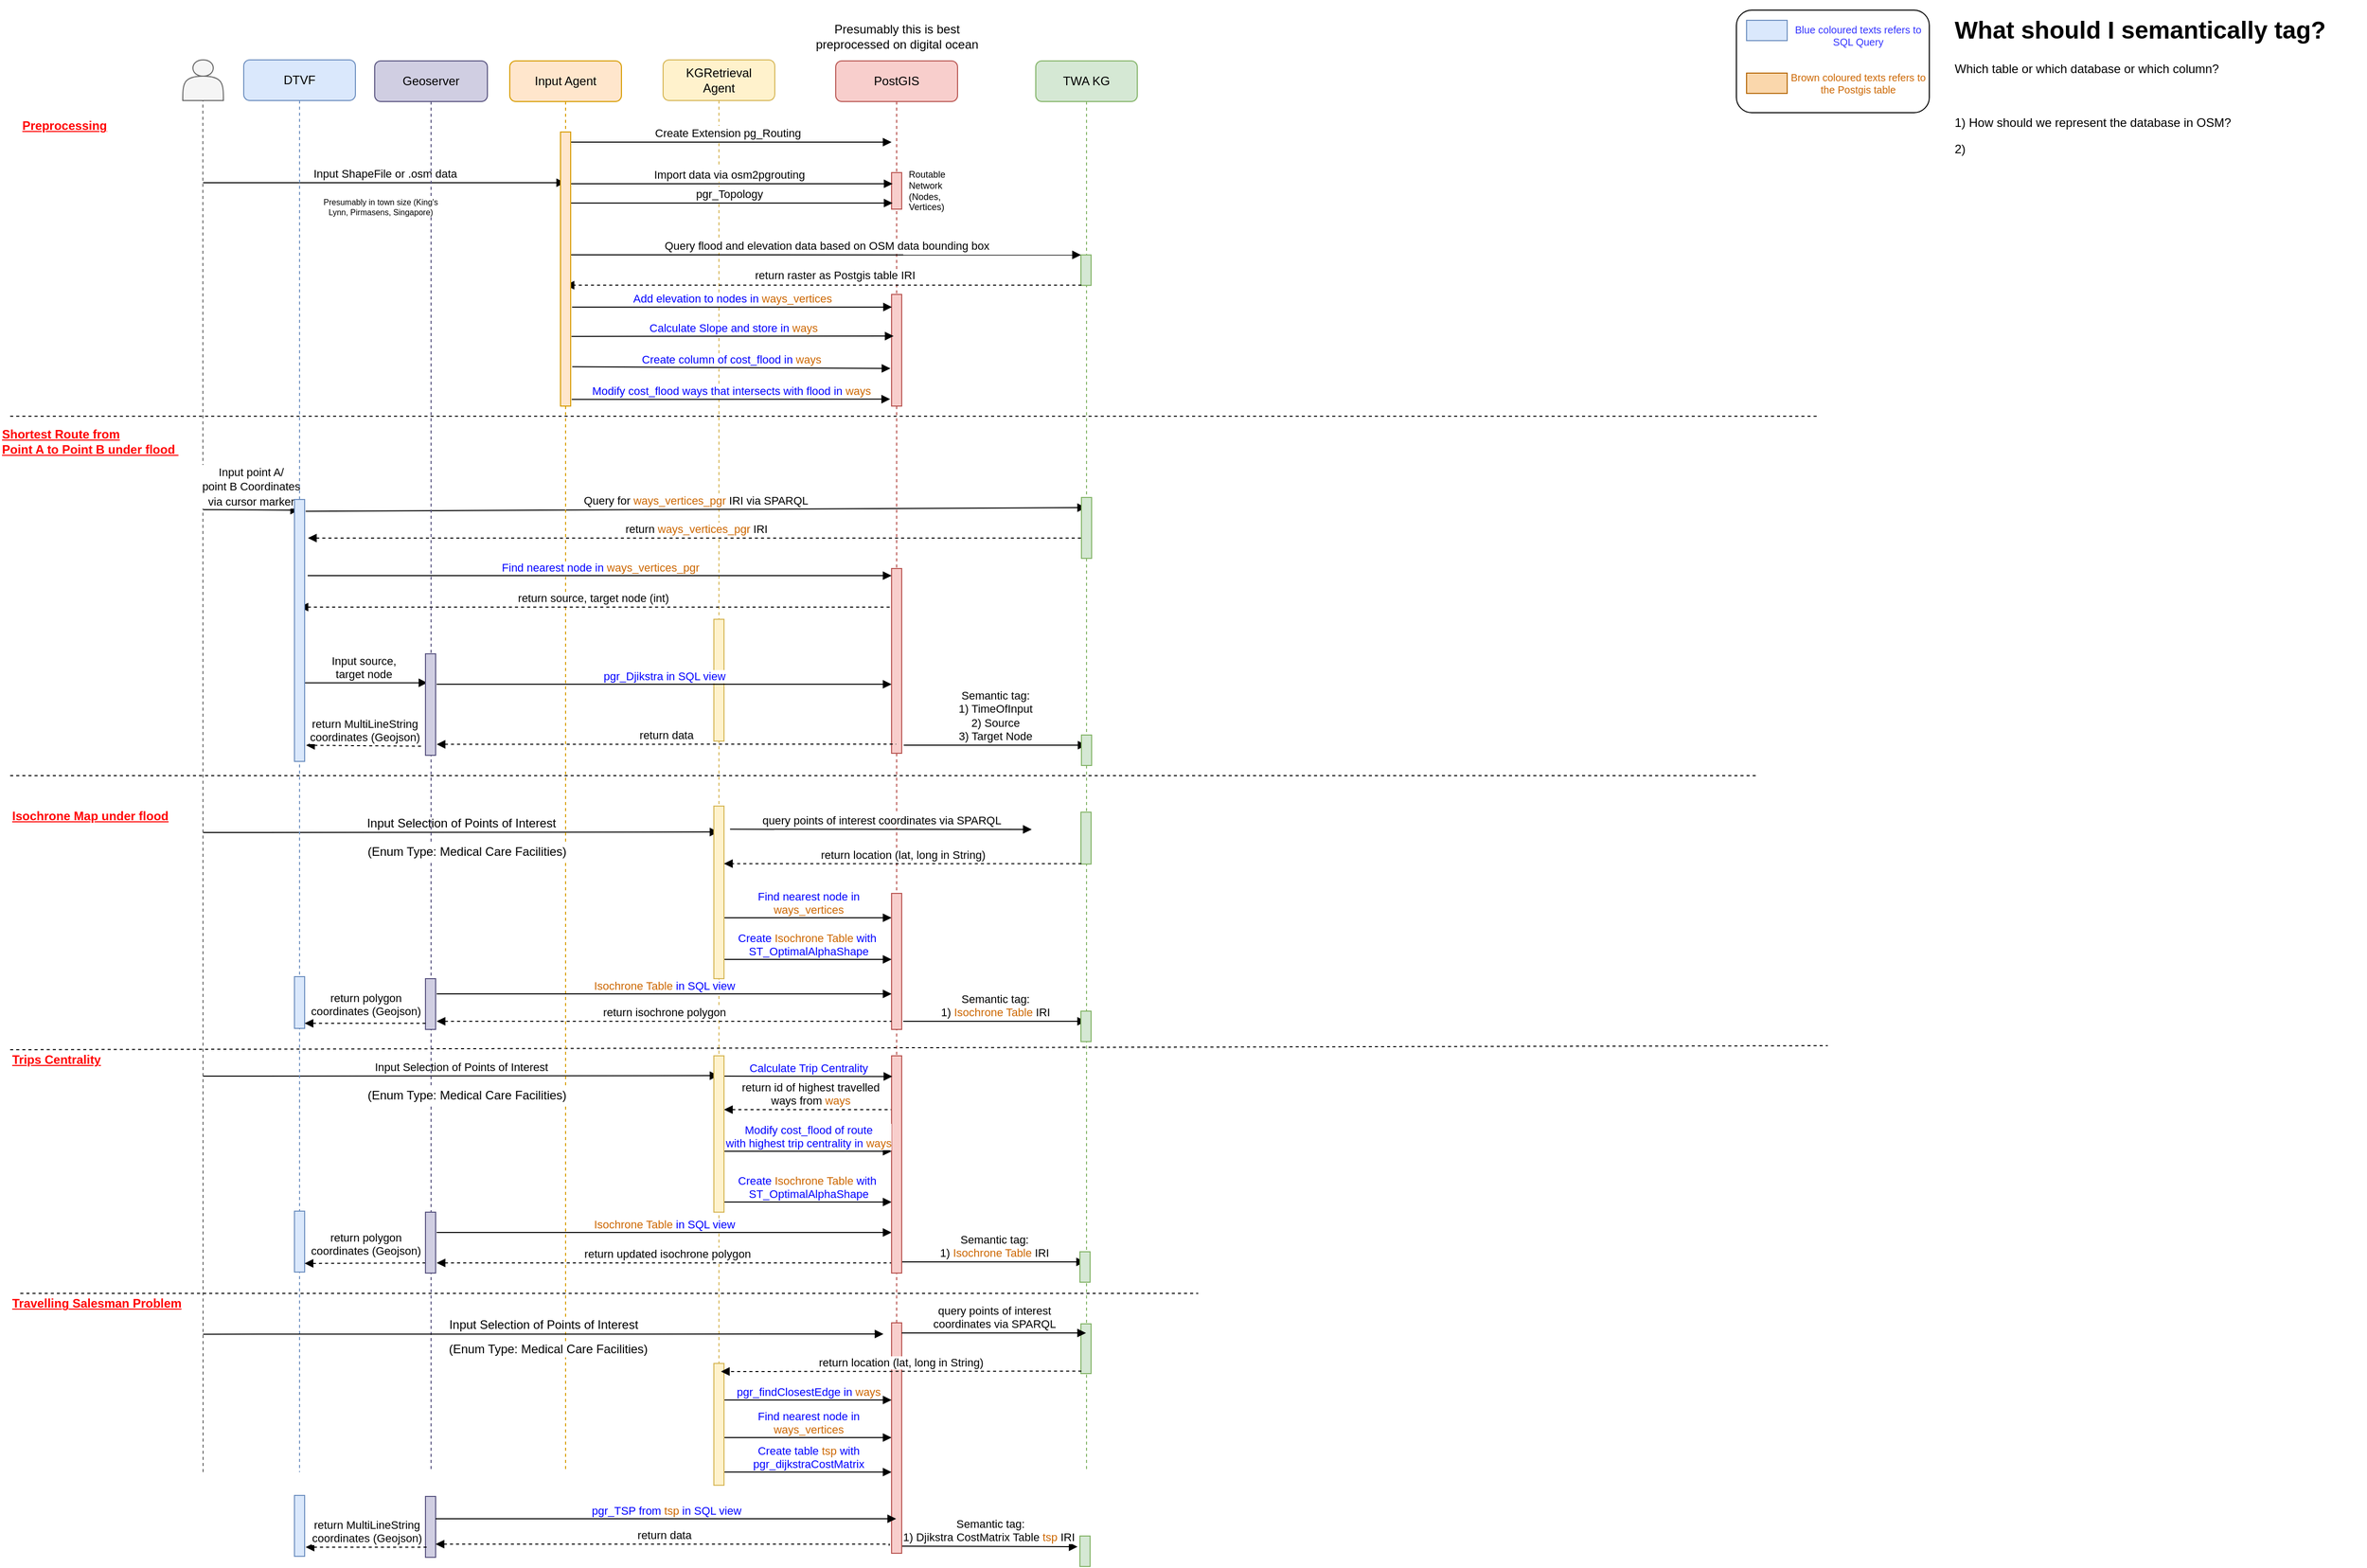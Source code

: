 <mxfile version="21.4.0" type="device">
  <diagram name="Page-1" id="13e1069c-82ec-6db2-03f1-153e76fe0fe0">
    <mxGraphModel dx="707" dy="377" grid="1" gridSize="10" guides="1" tooltips="1" connect="1" arrows="1" fold="1" page="1" pageScale="1" pageWidth="1169" pageHeight="1654" background="none" math="0" shadow="0">
      <root>
        <mxCell id="0" />
        <mxCell id="1" parent="0" />
        <mxCell id="7baba1c4bc27f4b0-2" value="KGRetrieval&lt;br&gt;Agent" style="shape=umlLifeline;perimeter=lifelinePerimeter;whiteSpace=wrap;html=1;container=1;collapsible=0;recursiveResize=0;outlineConnect=0;rounded=1;shadow=0;comic=0;labelBackgroundColor=none;strokeWidth=1;fontFamily=Helvetica;fontSize=12;align=center;fillColor=#fff2cc;strokeColor=#d6b656;size=40;" parent="1" vertex="1">
          <mxGeometry x="653" y="79" width="110" height="1391" as="geometry" />
        </mxCell>
        <mxCell id="yroGHbSk9mLoKnZrlHjl-36" value="&lt;font style=&quot;font-size: 11px&quot;&gt;return id of highest travelled &lt;br&gt;ways from &lt;font color=&quot;#cc6600&quot;&gt;ways&lt;/font&gt;&lt;/font&gt;" style="html=1;verticalAlign=bottom;endArrow=none;labelBackgroundColor=default;fontFamily=Helvetica;fontSize=11;edgeStyle=elbowEdgeStyle;elbow=vertical;dashed=1;startArrow=block;startFill=1;endFill=0;rounded=0;endSize=6;" parent="7baba1c4bc27f4b0-2" edge="1">
          <mxGeometry x="-0.001" relative="1" as="geometry">
            <mxPoint x="60" y="1034" as="sourcePoint" />
            <mxPoint x="229.5" y="1034" as="targetPoint" />
            <Array as="points">
              <mxPoint x="60" y="1034" />
            </Array>
            <mxPoint as="offset" />
          </mxGeometry>
        </mxCell>
        <mxCell id="bnFm4gvqlaWau3aMOQDy-92" value="" style="html=1;verticalAlign=bottom;endArrow=block;rounded=0;endFill=1;endSize=6;fontFamily=Helvetica;labelBackgroundColor=default;" parent="7baba1c4bc27f4b0-2" edge="1">
          <mxGeometry x="0.003" relative="1" as="geometry">
            <mxPoint x="-223" y="1155" as="sourcePoint" />
            <mxPoint as="offset" />
            <mxPoint x="225" y="1155" as="targetPoint" />
          </mxGeometry>
        </mxCell>
        <mxCell id="bnFm4gvqlaWau3aMOQDy-93" value="&lt;font color=&quot;#cc6600&quot;&gt;Isochrone Table&lt;/font&gt; in SQL view" style="edgeLabel;html=1;align=center;verticalAlign=bottom;resizable=0;points=[];fontColor=#0000FF;labelBackgroundColor=default;" parent="bnFm4gvqlaWau3aMOQDy-92" vertex="1" connectable="0">
          <mxGeometry relative="1" as="geometry">
            <mxPoint as="offset" />
          </mxGeometry>
        </mxCell>
        <mxCell id="yroGHbSk9mLoKnZrlHjl-45" value="&lt;font style=&quot;font-size: 11px&quot;&gt;return updated isochrone polygon&lt;/font&gt;" style="html=1;verticalAlign=bottom;endArrow=none;labelBackgroundColor=default;fontFamily=Helvetica;fontSize=11;edgeStyle=elbowEdgeStyle;elbow=vertical;dashed=1;startArrow=block;startFill=1;endFill=0;rounded=0;endSize=6;" parent="7baba1c4bc27f4b0-2" edge="1">
          <mxGeometry relative="1" as="geometry">
            <mxPoint x="-223" y="1185" as="sourcePoint" />
            <mxPoint x="229.5" y="1185" as="targetPoint" />
            <Array as="points">
              <mxPoint x="60" y="1185" />
            </Array>
          </mxGeometry>
        </mxCell>
        <mxCell id="yroGHbSk9mLoKnZrlHjl-43" value="" style="html=1;verticalAlign=bottom;endArrow=block;rounded=0;endFill=1;endSize=6;fontFamily=Helvetica;exitX=1.143;exitY=0.544;exitDx=0;exitDy=0;exitPerimeter=0;labelBackgroundColor=default;" parent="7baba1c4bc27f4b0-2" edge="1">
          <mxGeometry x="0.003" relative="1" as="geometry">
            <mxPoint x="60" y="1125" as="sourcePoint" />
            <mxPoint as="offset" />
            <mxPoint x="225" y="1125" as="targetPoint" />
          </mxGeometry>
        </mxCell>
        <mxCell id="yroGHbSk9mLoKnZrlHjl-44" value="Create &lt;font color=&quot;#cc6600&quot;&gt;Isochrone Table&lt;/font&gt; with&amp;nbsp;&lt;br style=&quot;border-color: var(--border-color);&quot;&gt;ST_OptimalAlphaShape" style="edgeLabel;html=1;align=center;verticalAlign=bottom;resizable=0;points=[];fontColor=#0000FF;labelBackgroundColor=default;" parent="yroGHbSk9mLoKnZrlHjl-43" vertex="1" connectable="0">
          <mxGeometry relative="1" as="geometry">
            <mxPoint as="offset" />
          </mxGeometry>
        </mxCell>
        <mxCell id="UIIr30xV4heyDFPr3auX-8" value="" style="html=1;points=[];perimeter=orthogonalPerimeter;rounded=0;shadow=0;comic=0;labelBackgroundColor=default;strokeWidth=1;fontFamily=Helvetica;fontSize=12;align=center;fillColor=#fff2cc;strokeColor=#d6b656;" parent="7baba1c4bc27f4b0-2" vertex="1">
          <mxGeometry x="50" y="551" width="10" height="120" as="geometry" />
        </mxCell>
        <mxCell id="UIIr30xV4heyDFPr3auX-10" value="&lt;font style=&quot;font-size: 11px&quot;&gt;return&amp;nbsp;&lt;font style=&quot;border-color: var(--border-color);&quot; color=&quot;#cc6600&quot;&gt;ways_vertices_pgr&lt;/font&gt;&lt;font style=&quot;border-color: var(--border-color);&quot; color=&quot;#000000&quot;&gt;&amp;nbsp;IRI&lt;/font&gt;&amp;nbsp;&lt;/font&gt;" style="html=1;verticalAlign=bottom;endArrow=none;labelBackgroundColor=default;fontFamily=Helvetica;fontSize=11;edgeStyle=elbowEdgeStyle;elbow=vertical;dashed=1;startArrow=block;startFill=1;endFill=0;rounded=0;endSize=6;" parent="7baba1c4bc27f4b0-2" target="7baba1c4bc27f4b0-4" edge="1">
          <mxGeometry x="0.001" relative="1" as="geometry">
            <mxPoint x="-349.722" y="471" as="sourcePoint" />
            <mxPoint x="235" y="471" as="targetPoint" />
            <Array as="points">
              <mxPoint x="70" y="471" />
            </Array>
            <mxPoint as="offset" />
          </mxGeometry>
        </mxCell>
        <mxCell id="7baba1c4bc27f4b0-3" value="PostGIS" style="shape=umlLifeline;perimeter=lifelinePerimeter;whiteSpace=wrap;html=1;container=1;collapsible=0;recursiveResize=0;outlineConnect=0;rounded=1;shadow=0;comic=0;labelBackgroundColor=none;strokeWidth=1;fontFamily=Helvetica;fontSize=12;align=center;fillColor=#f8cecc;strokeColor=#b85450;" parent="1" vertex="1">
          <mxGeometry x="823" y="80" width="120" height="1390" as="geometry" />
        </mxCell>
        <mxCell id="t_Ti84ju1iwW1GZTYooi-32" value="" style="html=1;points=[];perimeter=orthogonalPerimeter;fillColor=#f8cecc;fontFamily=Helvetica;strokeColor=#b85450;labelBackgroundColor=default;" parent="7baba1c4bc27f4b0-3" vertex="1">
          <mxGeometry x="55" y="230" width="10" height="110" as="geometry" />
        </mxCell>
        <mxCell id="jPtnPKBCRb5HNoMUkQSy-12" value="" style="html=1;points=[];perimeter=orthogonalPerimeter;fillColor=#f8cecc;fontFamily=Helvetica;strokeColor=#b85450;labelBackgroundColor=default;" parent="7baba1c4bc27f4b0-3" vertex="1">
          <mxGeometry x="55" y="110" width="10" height="36" as="geometry" />
        </mxCell>
        <mxCell id="jPtnPKBCRb5HNoMUkQSy-14" value="&lt;span style=&quot;color: rgb(0, 0, 0); font-family: Helvetica; font-size: 9px; font-style: normal; font-variant-ligatures: normal; font-variant-caps: normal; font-weight: 400; letter-spacing: normal; orphans: 2; text-align: center; text-indent: 0px; text-transform: none; widows: 2; word-spacing: 0px; -webkit-text-stroke-width: 0px; text-decoration-thickness: initial; text-decoration-style: initial; text-decoration-color: initial; float: none; display: inline !important;&quot;&gt;Routable Network (Nodes, Vertices)&lt;/span&gt;" style="text;whiteSpace=wrap;html=1;fontSize=9;labelBackgroundColor=default;" parent="7baba1c4bc27f4b0-3" vertex="1">
          <mxGeometry x="70" y="100" width="40" height="40" as="geometry" />
        </mxCell>
        <mxCell id="jPtnPKBCRb5HNoMUkQSy-15" style="edgeStyle=orthogonalEdgeStyle;rounded=0;orthogonalLoop=1;jettySize=auto;html=1;exitX=0.5;exitY=1;exitDx=0;exitDy=0;labelBackgroundColor=default;" parent="7baba1c4bc27f4b0-3" source="jPtnPKBCRb5HNoMUkQSy-14" target="jPtnPKBCRb5HNoMUkQSy-14" edge="1">
          <mxGeometry relative="1" as="geometry" />
        </mxCell>
        <mxCell id="yroGHbSk9mLoKnZrlHjl-19" value="" style="html=1;verticalAlign=bottom;endArrow=block;rounded=0;endFill=1;endSize=6;fontFamily=Helvetica;exitX=1.143;exitY=0.544;exitDx=0;exitDy=0;exitPerimeter=0;labelBackgroundColor=default;" parent="7baba1c4bc27f4b0-3" edge="1">
          <mxGeometry x="0.003" relative="1" as="geometry">
            <mxPoint x="-110" y="844" as="sourcePoint" />
            <mxPoint as="offset" />
            <mxPoint x="55" y="844" as="targetPoint" />
          </mxGeometry>
        </mxCell>
        <mxCell id="yroGHbSk9mLoKnZrlHjl-20" value="Find nearest node in &lt;br&gt;&lt;font color=&quot;#cc6600&quot;&gt;ways_vertices&lt;/font&gt;" style="edgeLabel;html=1;align=center;verticalAlign=bottom;resizable=0;points=[];fontColor=#0000FF;labelBackgroundColor=default;" parent="yroGHbSk9mLoKnZrlHjl-19" vertex="1" connectable="0">
          <mxGeometry relative="1" as="geometry">
            <mxPoint as="offset" />
          </mxGeometry>
        </mxCell>
        <mxCell id="yroGHbSk9mLoKnZrlHjl-24" value="" style="html=1;points=[];perimeter=orthogonalPerimeter;fillColor=#f8cecc;fontFamily=Helvetica;strokeColor=#b85450;labelBackgroundColor=default;" parent="7baba1c4bc27f4b0-3" vertex="1">
          <mxGeometry x="55" y="820" width="10" height="134" as="geometry" />
        </mxCell>
        <mxCell id="yroGHbSk9mLoKnZrlHjl-26" value="" style="html=1;verticalAlign=bottom;endArrow=block;rounded=0;endFill=1;endSize=6;fontFamily=Helvetica;exitX=1.143;exitY=0.544;exitDx=0;exitDy=0;exitPerimeter=0;labelBackgroundColor=default;" parent="7baba1c4bc27f4b0-3" edge="1">
          <mxGeometry x="0.003" relative="1" as="geometry">
            <mxPoint x="-110" y="885" as="sourcePoint" />
            <mxPoint as="offset" />
            <mxPoint x="55" y="885" as="targetPoint" />
          </mxGeometry>
        </mxCell>
        <mxCell id="yroGHbSk9mLoKnZrlHjl-27" value="Create &lt;font color=&quot;#cc6600&quot;&gt;Isochrone Table&lt;/font&gt; with&amp;nbsp;&lt;br style=&quot;border-color: var(--border-color);&quot;&gt;ST_OptimalAlphaShape" style="edgeLabel;html=1;align=center;verticalAlign=bottom;resizable=0;points=[];fontColor=#0000FF;labelBackgroundColor=default;" parent="yroGHbSk9mLoKnZrlHjl-26" vertex="1" connectable="0">
          <mxGeometry relative="1" as="geometry">
            <mxPoint as="offset" />
          </mxGeometry>
        </mxCell>
        <mxCell id="p0byIvA4VLlAtnDWS7G8-3" value="" style="html=1;verticalAlign=bottom;endArrow=block;rounded=0;endFill=1;endSize=6;fontFamily=Helvetica;exitX=1.143;exitY=0.544;exitDx=0;exitDy=0;exitPerimeter=0;labelBackgroundColor=default;" parent="7baba1c4bc27f4b0-3" edge="1">
          <mxGeometry x="0.003" relative="1" as="geometry">
            <mxPoint x="-110" y="1356" as="sourcePoint" />
            <mxPoint as="offset" />
            <mxPoint x="55" y="1356" as="targetPoint" />
          </mxGeometry>
        </mxCell>
        <mxCell id="p0byIvA4VLlAtnDWS7G8-4" value="Find nearest node in&lt;br style=&quot;border-color: var(--border-color);&quot;&gt;&lt;font style=&quot;border-color: var(--border-color);&quot; color=&quot;#cc6600&quot;&gt;ways_vertices&lt;/font&gt;" style="edgeLabel;html=1;align=center;verticalAlign=bottom;resizable=0;points=[];fontColor=#0000FF;labelBackgroundColor=default;" parent="p0byIvA4VLlAtnDWS7G8-3" vertex="1" connectable="0">
          <mxGeometry relative="1" as="geometry">
            <mxPoint as="offset" />
          </mxGeometry>
        </mxCell>
        <mxCell id="p0byIvA4VLlAtnDWS7G8-5" value="" style="html=1;verticalAlign=bottom;endArrow=block;rounded=0;endFill=1;endSize=6;fontFamily=Helvetica;exitX=1.143;exitY=0.544;exitDx=0;exitDy=0;exitPerimeter=0;labelBackgroundColor=default;" parent="7baba1c4bc27f4b0-3" target="p0byIvA4VLlAtnDWS7G8-9" edge="1">
          <mxGeometry x="0.003" relative="1" as="geometry">
            <mxPoint x="-110" y="1390" as="sourcePoint" />
            <mxPoint as="offset" />
            <mxPoint x="40" y="1390" as="targetPoint" />
          </mxGeometry>
        </mxCell>
        <mxCell id="p0byIvA4VLlAtnDWS7G8-6" value="Create table &lt;font color=&quot;#cc6600&quot;&gt;tsp &lt;/font&gt;with&lt;br&gt;pgr_dijkstraCostMatrix" style="edgeLabel;html=1;align=center;verticalAlign=bottom;resizable=0;points=[];fontColor=#0000FF;labelBackgroundColor=default;" parent="p0byIvA4VLlAtnDWS7G8-5" vertex="1" connectable="0">
          <mxGeometry relative="1" as="geometry">
            <mxPoint as="offset" />
          </mxGeometry>
        </mxCell>
        <mxCell id="p0byIvA4VLlAtnDWS7G8-9" value="" style="html=1;points=[];perimeter=orthogonalPerimeter;fillColor=#f8cecc;fontFamily=Helvetica;strokeColor=#b85450;labelBackgroundColor=default;" parent="7baba1c4bc27f4b0-3" vertex="1">
          <mxGeometry x="55" y="1243" width="10" height="227" as="geometry" />
        </mxCell>
        <mxCell id="p0byIvA4VLlAtnDWS7G8-12" value="" style="html=1;verticalAlign=bottom;endArrow=block;rounded=0;endFill=1;endSize=6;fontFamily=Helvetica;labelBackgroundColor=default;" parent="7baba1c4bc27f4b0-3" edge="1">
          <mxGeometry x="0.003" relative="1" as="geometry">
            <mxPoint x="-110" y="1319" as="sourcePoint" />
            <mxPoint as="offset" />
            <mxPoint x="55" y="1319.0" as="targetPoint" />
          </mxGeometry>
        </mxCell>
        <mxCell id="p0byIvA4VLlAtnDWS7G8-13" value="pgr_findClosestEdge in &lt;font color=&quot;#cc6600&quot;&gt;ways&lt;/font&gt;" style="edgeLabel;html=1;align=center;verticalAlign=bottom;resizable=0;points=[];fontColor=#0000FF;labelBackgroundColor=default;" parent="p0byIvA4VLlAtnDWS7G8-12" vertex="1" connectable="0">
          <mxGeometry relative="1" as="geometry">
            <mxPoint as="offset" />
          </mxGeometry>
        </mxCell>
        <mxCell id="p0byIvA4VLlAtnDWS7G8-14" value="" style="html=1;points=[];perimeter=orthogonalPerimeter;rounded=0;shadow=0;comic=0;labelBackgroundColor=default;strokeWidth=1;fontFamily=Helvetica;fontSize=12;align=center;fillColor=#fff2cc;strokeColor=#d6b656;" parent="7baba1c4bc27f4b0-3" vertex="1">
          <mxGeometry x="-120" y="1283" width="10" height="120" as="geometry" />
        </mxCell>
        <mxCell id="bnFm4gvqlaWau3aMOQDy-35" value="" style="html=1;verticalAlign=bottom;endArrow=block;rounded=0;endFill=1;endSize=6;fontFamily=Helvetica;labelBackgroundColor=default;exitX=1.106;exitY=0.045;exitDx=0;exitDy=0;exitPerimeter=0;" parent="7baba1c4bc27f4b0-3" source="bnFm4gvqlaWau3aMOQDy-72" edge="1">
          <mxGeometry x="0.003" relative="1" as="geometry">
            <mxPoint x="-529.722" y="440" as="sourcePoint" />
            <mxPoint as="offset" />
            <mxPoint x="246.5" y="440" as="targetPoint" />
          </mxGeometry>
        </mxCell>
        <mxCell id="bnFm4gvqlaWau3aMOQDy-36" value="&lt;font color=&quot;#000000&quot;&gt;Query for &lt;/font&gt;&lt;font color=&quot;#cc6600&quot;&gt;ways_vertices_pgr&lt;/font&gt;&lt;font color=&quot;#000000&quot;&gt; IRI via SPARQL&lt;/font&gt;" style="edgeLabel;html=1;align=center;verticalAlign=bottom;resizable=0;points=[];fontColor=#0000FF;labelBackgroundColor=default;" parent="bnFm4gvqlaWau3aMOQDy-35" vertex="1" connectable="0">
          <mxGeometry relative="1" as="geometry">
            <mxPoint as="offset" />
          </mxGeometry>
        </mxCell>
        <mxCell id="D4LD1-zY_V6yE9AB68lD-1" value="" style="html=1;points=[];perimeter=orthogonalPerimeter;fillColor=#f8cecc;fontFamily=Helvetica;strokeColor=#b85450;labelBackgroundColor=default;" parent="7baba1c4bc27f4b0-3" vertex="1">
          <mxGeometry x="55" y="500" width="10" height="182" as="geometry" />
        </mxCell>
        <mxCell id="7baba1c4bc27f4b0-4" value="TWA KG" style="shape=umlLifeline;perimeter=lifelinePerimeter;whiteSpace=wrap;html=1;container=1;collapsible=0;recursiveResize=0;outlineConnect=0;rounded=1;shadow=0;comic=0;labelBackgroundColor=none;strokeWidth=1;fontFamily=Helvetica;fontSize=12;align=center;fillColor=#d5e8d4;strokeColor=#82b366;" parent="1" vertex="1">
          <mxGeometry x="1020" y="80" width="100" height="1390" as="geometry" />
        </mxCell>
        <mxCell id="jPtnPKBCRb5HNoMUkQSy-8" value="" style="html=1;points=[];perimeter=orthogonalPerimeter;fillColor=#d5e8d4;fontFamily=Helvetica;strokeColor=#82b366;labelBackgroundColor=default;" parent="7baba1c4bc27f4b0-4" vertex="1">
          <mxGeometry x="44.5" y="191.12" width="10" height="30" as="geometry" />
        </mxCell>
        <mxCell id="yroGHbSk9mLoKnZrlHjl-14" value="" style="html=1;points=[];perimeter=orthogonalPerimeter;fillColor=#d5e8d4;fontFamily=Helvetica;strokeColor=#82b366;labelBackgroundColor=default;" parent="7baba1c4bc27f4b0-4" vertex="1">
          <mxGeometry x="44.5" y="740" width="10" height="51.12" as="geometry" />
        </mxCell>
        <mxCell id="p0byIvA4VLlAtnDWS7G8-23" value="" style="html=1;points=[];perimeter=orthogonalPerimeter;fillColor=#d5e8d4;fontFamily=Helvetica;strokeColor=#82b366;labelBackgroundColor=default;" parent="7baba1c4bc27f4b0-4" vertex="1">
          <mxGeometry x="44.5" y="1244" width="10" height="49" as="geometry" />
        </mxCell>
        <mxCell id="t-bIzOMGR2YMaXMkrY-F-2" value="&lt;br&gt;Semantic tag:&lt;br&gt;1) TimeOfInput&lt;br&gt;2) Source&lt;br&gt;3) Target Node" style="html=1;verticalAlign=bottom;endArrow=block;rounded=0;endFill=1;fontFamily=Helvetica;" parent="7baba1c4bc27f4b0-4" edge="1">
          <mxGeometry relative="1" as="geometry">
            <mxPoint x="-130" y="674" as="sourcePoint" />
            <mxPoint x="50" y="674" as="targetPoint" />
            <mxPoint as="offset" />
          </mxGeometry>
        </mxCell>
        <mxCell id="t-bIzOMGR2YMaXMkrY-F-3" value="" style="html=1;points=[];perimeter=orthogonalPerimeter;fillColor=#d5e8d4;fontFamily=Helvetica;strokeColor=#82b366;labelBackgroundColor=default;" parent="7baba1c4bc27f4b0-4" vertex="1">
          <mxGeometry x="45" y="664" width="10" height="30" as="geometry" />
        </mxCell>
        <mxCell id="t-bIzOMGR2YMaXMkrY-F-6" value="Semantic tag:&lt;br&gt;1)&amp;nbsp;&lt;font color=&quot;#cc6600&quot;&gt;Isochrone Table&lt;/font&gt;&amp;nbsp;IRI" style="html=1;verticalAlign=bottom;endArrow=block;rounded=0;endFill=1;fontFamily=Helvetica;" parent="7baba1c4bc27f4b0-4" edge="1">
          <mxGeometry relative="1" as="geometry">
            <mxPoint x="-130.5" y="946" as="sourcePoint" />
            <mxPoint x="49.5" y="946" as="targetPoint" />
            <mxPoint as="offset" />
          </mxGeometry>
        </mxCell>
        <mxCell id="t-bIzOMGR2YMaXMkrY-F-7" value="" style="html=1;points=[];perimeter=orthogonalPerimeter;fillColor=#d5e8d4;fontFamily=Helvetica;strokeColor=#82b366;labelBackgroundColor=default;" parent="7baba1c4bc27f4b0-4" vertex="1">
          <mxGeometry x="44.5" y="936" width="10" height="30" as="geometry" />
        </mxCell>
        <mxCell id="t-bIzOMGR2YMaXMkrY-F-8" value="Semantic tag:&lt;br style=&quot;border-color: var(--border-color);&quot;&gt;1) &lt;font style=&quot;border-color: var(--border-color);&quot; color=&quot;#cc6600&quot;&gt;Isochrone Table&lt;/font&gt;&amp;nbsp;IRI" style="html=1;verticalAlign=bottom;endArrow=block;rounded=0;endFill=1;fontFamily=Helvetica;" parent="7baba1c4bc27f4b0-4" edge="1">
          <mxGeometry relative="1" as="geometry">
            <mxPoint x="-131.5" y="1183" as="sourcePoint" />
            <mxPoint x="48.5" y="1183" as="targetPoint" />
            <mxPoint as="offset" />
          </mxGeometry>
        </mxCell>
        <mxCell id="t-bIzOMGR2YMaXMkrY-F-9" value="" style="html=1;points=[];perimeter=orthogonalPerimeter;fillColor=#d5e8d4;fontFamily=Helvetica;strokeColor=#82b366;labelBackgroundColor=default;" parent="7baba1c4bc27f4b0-4" vertex="1">
          <mxGeometry x="43.5" y="1173" width="10" height="30" as="geometry" />
        </mxCell>
        <mxCell id="t-bIzOMGR2YMaXMkrY-F-15" value="Semantic tag:&lt;br&gt;1) Djikstra CostMatrix Table &lt;font color=&quot;#cc6600&quot;&gt;tsp &lt;/font&gt;IRI&amp;nbsp;" style="html=1;verticalAlign=bottom;endArrow=block;rounded=0;endFill=1;fontFamily=Helvetica;entryX=-0.228;entryY=0.353;entryDx=0;entryDy=0;entryPerimeter=0;" parent="7baba1c4bc27f4b0-4" target="t-bIzOMGR2YMaXMkrY-F-16" edge="1">
          <mxGeometry relative="1" as="geometry">
            <mxPoint x="-131.5" y="1463" as="sourcePoint" />
            <mxPoint x="48.5" y="1463" as="targetPoint" />
            <mxPoint as="offset" />
          </mxGeometry>
        </mxCell>
        <mxCell id="t-bIzOMGR2YMaXMkrY-F-16" value="" style="html=1;points=[];perimeter=orthogonalPerimeter;fillColor=#d5e8d4;fontFamily=Helvetica;strokeColor=#82b366;labelBackgroundColor=default;" parent="7baba1c4bc27f4b0-4" vertex="1">
          <mxGeometry x="43.5" y="1453" width="10" height="30" as="geometry" />
        </mxCell>
        <mxCell id="UIIr30xV4heyDFPr3auX-9" value="" style="html=1;points=[];perimeter=orthogonalPerimeter;fillColor=#d5e8d4;fontFamily=Helvetica;strokeColor=#82b366;labelBackgroundColor=default;" parent="7baba1c4bc27f4b0-4" vertex="1">
          <mxGeometry x="45" y="430" width="10" height="60" as="geometry" />
        </mxCell>
        <mxCell id="t_Ti84ju1iwW1GZTYooi-62" value="" style="endArrow=none;dashed=1;html=1;rounded=0;labelBackgroundColor=default;fontFamily=Helvetica;fontSize=11;endSize=6;fillColor=#f5f5f5;strokeColor=#666666;" parent="1" edge="1">
          <mxGeometry width="50" height="50" relative="1" as="geometry">
            <mxPoint x="200" y="1470" as="sourcePoint" />
            <mxPoint x="199.8" y="118" as="targetPoint" />
          </mxGeometry>
        </mxCell>
        <mxCell id="t_Ti84ju1iwW1GZTYooi-63" value="" style="shape=actor;whiteSpace=wrap;html=1;fontFamily=Helvetica;fontSize=11;fillColor=#f5f5f5;strokeColor=#666666;fontColor=#333333;labelBackgroundColor=default;" parent="1" vertex="1">
          <mxGeometry x="180" y="79" width="40" height="40" as="geometry" />
        </mxCell>
        <mxCell id="jPtnPKBCRb5HNoMUkQSy-3" value="&lt;span style=&quot;font-size: 11px;&quot;&gt;Import data via osm2pgrouting&lt;br&gt;&lt;/span&gt;" style="html=1;verticalAlign=bottom;endArrow=block;labelBackgroundColor=default;fontFamily=Helvetica;fontSize=12;edgeStyle=elbowEdgeStyle;elbow=vertical;entryX=0.101;entryY=0.33;entryDx=0;entryDy=0;entryPerimeter=0;" parent="1" source="bnFm4gvqlaWau3aMOQDy-2" target="jPtnPKBCRb5HNoMUkQSy-12" edge="1">
          <mxGeometry x="-0.002" relative="1" as="geometry">
            <mxPoint x="712.92" y="200.56" as="sourcePoint" />
            <mxPoint as="offset" />
            <mxPoint x="872" y="201" as="targetPoint" />
            <Array as="points">
              <mxPoint x="872" y="201" />
            </Array>
          </mxGeometry>
        </mxCell>
        <mxCell id="jPtnPKBCRb5HNoMUkQSy-7" value="&lt;span style=&quot;font-size: 11px;&quot;&gt;pgr_Topology&lt;br&gt;&lt;/span&gt;" style="html=1;verticalAlign=bottom;endArrow=block;labelBackgroundColor=default;fontFamily=Helvetica;fontSize=12;edgeStyle=elbowEdgeStyle;elbow=vertical;entryX=0.101;entryY=0.846;entryDx=0;entryDy=0;entryPerimeter=0;" parent="1" source="bnFm4gvqlaWau3aMOQDy-2" target="jPtnPKBCRb5HNoMUkQSy-12" edge="1">
          <mxGeometry x="-0.001" relative="1" as="geometry">
            <mxPoint x="712" y="220" as="sourcePoint" />
            <mxPoint as="offset" />
            <mxPoint x="872" y="220" as="targetPoint" />
            <Array as="points">
              <mxPoint x="872" y="220" />
              <mxPoint x="877" y="230" />
              <mxPoint x="812" y="210" />
            </Array>
          </mxGeometry>
        </mxCell>
        <mxCell id="jPtnPKBCRb5HNoMUkQSy-9" value="Query flood and elevation data based on OSM data bounding box" style="html=1;verticalAlign=bottom;endArrow=block;entryX=0;entryY=0;rounded=0;endFill=1;endSize=6;fontFamily=Helvetica;labelBackgroundColor=default;" parent="1" target="jPtnPKBCRb5HNoMUkQSy-8" edge="1">
          <mxGeometry x="0.003" relative="1" as="geometry">
            <mxPoint x="562" y="271" as="sourcePoint" />
            <mxPoint as="offset" />
          </mxGeometry>
        </mxCell>
        <mxCell id="t_Ti84ju1iwW1GZTYooi-21" value="return raster as Postgis table IRI" style="html=1;verticalAlign=bottom;endArrow=block;dashed=1;endSize=6;exitX=0.046;exitY=0.992;rounded=0;endFill=1;fontFamily=Helvetica;exitDx=0;exitDy=0;exitPerimeter=0;labelBackgroundColor=default;" parent="1" source="jPtnPKBCRb5HNoMUkQSy-8" target="bnFm4gvqlaWau3aMOQDy-2" edge="1">
          <mxGeometry x="-0.046" y="-1" relative="1" as="geometry">
            <mxPoint x="893" y="300" as="targetPoint" />
            <mxPoint x="1017.5" y="340.52" as="sourcePoint" />
            <mxPoint as="offset" />
          </mxGeometry>
        </mxCell>
        <mxCell id="jPtnPKBCRb5HNoMUkQSy-18" value="&lt;font style=&quot;font-size: 11px&quot;&gt;Input ShapeFile or .osm data&lt;br&gt;&lt;/font&gt;" style="html=1;verticalAlign=bottom;endArrow=block;labelBackgroundColor=default;fontFamily=Helvetica;fontSize=12;edgeStyle=elbowEdgeStyle;elbow=vertical;" parent="1" target="bnFm4gvqlaWau3aMOQDy-2" edge="1">
          <mxGeometry relative="1" as="geometry">
            <mxPoint x="200" y="200" as="sourcePoint" />
            <mxPoint as="offset" />
            <mxPoint x="300" y="200" as="targetPoint" />
            <Array as="points">
              <mxPoint x="290" y="200" />
            </Array>
          </mxGeometry>
        </mxCell>
        <mxCell id="jPtnPKBCRb5HNoMUkQSy-19" value="&lt;span style=&quot;font-size: 11px;&quot;&gt;Create Extension pg_Routing&amp;nbsp;&lt;br&gt;&lt;/span&gt;" style="html=1;verticalAlign=bottom;endArrow=block;labelBackgroundColor=default;fontFamily=Helvetica;fontSize=12;edgeStyle=elbowEdgeStyle;elbow=vertical;entryX=0.125;entryY=0.076;entryDx=0;entryDy=0;entryPerimeter=0;shadow=0;" parent="1" source="bnFm4gvqlaWau3aMOQDy-2" edge="1">
          <mxGeometry relative="1" as="geometry">
            <mxPoint x="712" y="160" as="sourcePoint" />
            <mxPoint as="offset" />
            <mxPoint x="878" y="160" as="targetPoint" />
            <Array as="points">
              <mxPoint x="872" y="160" />
            </Array>
          </mxGeometry>
        </mxCell>
        <mxCell id="jPtnPKBCRb5HNoMUkQSy-35" value="" style="rounded=1;whiteSpace=wrap;html=1;labelBackgroundColor=default;" parent="1" vertex="1">
          <mxGeometry x="1710" y="30" width="190" height="101" as="geometry" />
        </mxCell>
        <mxCell id="jPtnPKBCRb5HNoMUkQSy-36" value="" style="rounded=0;whiteSpace=wrap;html=1;fillColor=#dae8fc;strokeColor=#6c8ebf;labelBackgroundColor=default;" parent="1" vertex="1">
          <mxGeometry x="1720" y="40" width="40" height="20" as="geometry" />
        </mxCell>
        <mxCell id="jPtnPKBCRb5HNoMUkQSy-37" value="Blue coloured texts refers to SQL Query" style="text;html=1;strokeColor=none;fillColor=none;align=center;verticalAlign=middle;whiteSpace=wrap;rounded=0;fontSize=10;fontColor=#3333FF;labelBackgroundColor=default;" parent="1" vertex="1">
          <mxGeometry x="1760" y="40" width="140" height="30" as="geometry" />
        </mxCell>
        <mxCell id="jPtnPKBCRb5HNoMUkQSy-38" value="" style="html=1;verticalAlign=bottom;endArrow=block;rounded=0;endFill=1;endSize=6;fontFamily=Helvetica;entryX=-0.141;entryY=0.306;entryDx=0;entryDy=0;entryPerimeter=0;exitX=1.105;exitY=0.963;exitDx=0;exitDy=0;exitPerimeter=0;labelBackgroundColor=default;" parent="1" edge="1">
          <mxGeometry x="0.003" relative="1" as="geometry">
            <mxPoint x="563.05" y="413.38" as="sourcePoint" />
            <mxPoint as="offset" />
            <mxPoint x="876.59" y="413.16" as="targetPoint" />
          </mxGeometry>
        </mxCell>
        <mxCell id="jPtnPKBCRb5HNoMUkQSy-39" value="Modify cost_flood ways that intersects with flood in &lt;font color=&quot;#cc6600&quot;&gt;ways&lt;/font&gt;" style="edgeLabel;html=1;align=center;verticalAlign=bottom;resizable=0;points=[];fontColor=#0000FF;labelBackgroundColor=default;" parent="jPtnPKBCRb5HNoMUkQSy-38" vertex="1" connectable="0">
          <mxGeometry relative="1" as="geometry">
            <mxPoint as="offset" />
          </mxGeometry>
        </mxCell>
        <mxCell id="yroGHbSk9mLoKnZrlHjl-6" value="&lt;font style=&quot;font-size: 11px&quot;&gt;Input point A/&lt;br&gt;point B Coordinates&lt;br&gt;via cursor marker&lt;br&gt;&lt;/font&gt;" style="html=1;verticalAlign=bottom;endArrow=block;labelBackgroundColor=default;fontFamily=Helvetica;fontSize=12;edgeStyle=elbowEdgeStyle;elbow=vertical;" parent="1" edge="1">
          <mxGeometry relative="1" as="geometry">
            <mxPoint x="200" y="522" as="sourcePoint" />
            <mxPoint as="offset" />
            <mxPoint x="294.5" y="522.889" as="targetPoint" />
          </mxGeometry>
        </mxCell>
        <mxCell id="yroGHbSk9mLoKnZrlHjl-12" value="Input Selection of Points of Interest" style="html=1;verticalAlign=bottom;endArrow=block;labelBackgroundColor=default;fontFamily=Helvetica;fontSize=12;edgeStyle=elbowEdgeStyle;elbow=vertical;" parent="1" edge="1">
          <mxGeometry relative="1" as="geometry">
            <mxPoint x="200" y="840" as="sourcePoint" />
            <mxPoint as="offset" />
            <mxPoint x="707.5" y="839.333" as="targetPoint" />
          </mxGeometry>
        </mxCell>
        <mxCell id="yroGHbSk9mLoKnZrlHjl-17" value="" style="html=1;points=[];perimeter=orthogonalPerimeter;rounded=0;shadow=0;comic=0;labelBackgroundColor=default;strokeWidth=1;fontFamily=Helvetica;fontSize=12;align=center;fillColor=#fff2cc;strokeColor=#d6b656;" parent="1" vertex="1">
          <mxGeometry x="703" y="814" width="10" height="170" as="geometry" />
        </mxCell>
        <mxCell id="yroGHbSk9mLoKnZrlHjl-29" value="&lt;span style=&quot;font-size: 11px;&quot;&gt;Input Selection of Points of Interest&lt;/span&gt;" style="html=1;verticalAlign=bottom;endArrow=block;labelBackgroundColor=default;fontFamily=Helvetica;fontSize=12;edgeStyle=elbowEdgeStyle;elbow=vertical;" parent="1" edge="1">
          <mxGeometry x="0.001" relative="1" as="geometry">
            <mxPoint x="200" y="1080.03" as="sourcePoint" />
            <mxPoint as="offset" />
            <mxPoint x="707.5" y="1079.333" as="targetPoint" />
          </mxGeometry>
        </mxCell>
        <mxCell id="yroGHbSk9mLoKnZrlHjl-30" value="" style="html=1;points=[];perimeter=orthogonalPerimeter;fillColor=#f8cecc;fontFamily=Helvetica;strokeColor=#b85450;labelBackgroundColor=default;" parent="1" vertex="1">
          <mxGeometry x="878" y="1060" width="10" height="214" as="geometry" />
        </mxCell>
        <mxCell id="yroGHbSk9mLoKnZrlHjl-31" value="" style="html=1;verticalAlign=bottom;endArrow=block;rounded=0;endFill=1;endSize=6;fontFamily=Helvetica;exitX=1.143;exitY=0.544;exitDx=0;exitDy=0;exitPerimeter=0;entryX=0.077;entryY=0.095;entryDx=0;entryDy=0;entryPerimeter=0;labelBackgroundColor=default;" parent="1" target="yroGHbSk9mLoKnZrlHjl-30" edge="1">
          <mxGeometry x="0.003" relative="1" as="geometry">
            <mxPoint x="713" y="1080" as="sourcePoint" />
            <mxPoint as="offset" />
            <mxPoint x="863" y="1080" as="targetPoint" />
          </mxGeometry>
        </mxCell>
        <mxCell id="yroGHbSk9mLoKnZrlHjl-32" value="Calculate Trip Centrality" style="edgeLabel;html=1;align=center;verticalAlign=bottom;resizable=0;points=[];fontColor=#0000FF;labelBackgroundColor=default;" parent="yroGHbSk9mLoKnZrlHjl-31" vertex="1" connectable="0">
          <mxGeometry relative="1" as="geometry">
            <mxPoint as="offset" />
          </mxGeometry>
        </mxCell>
        <mxCell id="yroGHbSk9mLoKnZrlHjl-37" value="" style="html=1;verticalAlign=bottom;endArrow=block;rounded=0;endFill=1;endSize=6;fontFamily=Helvetica;labelBackgroundColor=default;" parent="1" edge="1">
          <mxGeometry x="0.003" relative="1" as="geometry">
            <mxPoint x="713" y="1154" as="sourcePoint" />
            <mxPoint as="offset" />
            <mxPoint x="878" y="1154" as="targetPoint" />
          </mxGeometry>
        </mxCell>
        <mxCell id="yroGHbSk9mLoKnZrlHjl-38" value="Modify cost_flood of route&lt;br&gt;with highest trip centrality in &lt;font color=&quot;#cc6600&quot;&gt;ways&lt;/font&gt;" style="edgeLabel;html=1;align=center;verticalAlign=bottom;resizable=0;points=[];fontColor=#0000FF;labelBackgroundColor=default;" parent="yroGHbSk9mLoKnZrlHjl-37" vertex="1" connectable="0">
          <mxGeometry relative="1" as="geometry">
            <mxPoint as="offset" />
          </mxGeometry>
        </mxCell>
        <mxCell id="yroGHbSk9mLoKnZrlHjl-46" value="" style="html=1;points=[];perimeter=orthogonalPerimeter;rounded=0;shadow=0;comic=0;labelBackgroundColor=default;strokeWidth=1;fontFamily=Helvetica;fontSize=12;align=center;fillColor=#fff2cc;strokeColor=#d6b656;" parent="1" vertex="1">
          <mxGeometry x="703" y="1060" width="10" height="154" as="geometry" />
        </mxCell>
        <mxCell id="yroGHbSk9mLoKnZrlHjl-48" value="" style="endArrow=none;dashed=1;html=1;rounded=0;labelBackgroundColor=default;" parent="1" edge="1">
          <mxGeometry width="50" height="50" relative="1" as="geometry">
            <mxPoint x="10" y="784" as="sourcePoint" />
            <mxPoint x="1730" y="784" as="targetPoint" />
          </mxGeometry>
        </mxCell>
        <mxCell id="yroGHbSk9mLoKnZrlHjl-49" value="" style="endArrow=none;dashed=1;html=1;rounded=0;labelBackgroundColor=default;" parent="1" edge="1">
          <mxGeometry width="50" height="50" relative="1" as="geometry">
            <mxPoint x="10" y="1054" as="sourcePoint" />
            <mxPoint x="1800" y="1050" as="targetPoint" />
          </mxGeometry>
        </mxCell>
        <mxCell id="yroGHbSk9mLoKnZrlHjl-51" value="Shortest Route from &lt;br&gt;Point A to Point B under flood&amp;nbsp;" style="text;html=1;strokeColor=none;fillColor=none;align=left;verticalAlign=middle;whiteSpace=wrap;rounded=0;fontColor=#FF0000;fontStyle=5;labelBackgroundColor=default;" parent="1" vertex="1">
          <mxGeometry y="430" width="180" height="50" as="geometry" />
        </mxCell>
        <mxCell id="yroGHbSk9mLoKnZrlHjl-53" value="Isochrone Map under flood" style="text;html=1;strokeColor=none;fillColor=none;align=left;verticalAlign=middle;whiteSpace=wrap;rounded=0;fontColor=#FF0000;fontStyle=5;labelBackgroundColor=default;" parent="1" vertex="1">
          <mxGeometry x="10" y="804" width="160" height="40" as="geometry" />
        </mxCell>
        <mxCell id="p0byIvA4VLlAtnDWS7G8-30" value="" style="endArrow=none;dashed=1;html=1;rounded=0;labelBackgroundColor=default;" parent="1" edge="1">
          <mxGeometry width="50" height="50" relative="1" as="geometry">
            <mxPoint x="20" y="1294" as="sourcePoint" />
            <mxPoint x="1180" y="1294" as="targetPoint" />
          </mxGeometry>
        </mxCell>
        <mxCell id="bnFm4gvqlaWau3aMOQDy-2" value="Input Agent" style="shape=umlLifeline;perimeter=lifelinePerimeter;whiteSpace=wrap;html=1;container=1;collapsible=0;recursiveResize=0;outlineConnect=0;rounded=1;shadow=0;comic=0;labelBackgroundColor=none;strokeWidth=1;fontFamily=Helvetica;fontSize=12;align=center;fillColor=#ffe6cc;strokeColor=#d79b00;size=40;" parent="1" vertex="1">
          <mxGeometry x="502" y="80" width="110" height="1390" as="geometry" />
        </mxCell>
        <mxCell id="bnFm4gvqlaWau3aMOQDy-3" value="" style="html=1;points=[];perimeter=orthogonalPerimeter;rounded=0;shadow=0;comic=0;labelBackgroundColor=default;strokeWidth=1;fontFamily=Helvetica;fontSize=12;align=center;fillColor=#ffe6cc;strokeColor=#d79b00;" parent="bnFm4gvqlaWau3aMOQDy-2" vertex="1">
          <mxGeometry x="50" y="70" width="10" height="270" as="geometry" />
        </mxCell>
        <mxCell id="UIIr30xV4heyDFPr3auX-11" value="" style="html=1;verticalAlign=bottom;endArrow=block;rounded=0;endFill=1;endSize=6;fontFamily=Helvetica;labelBackgroundColor=default;exitX=1.106;exitY=0.045;exitDx=0;exitDy=0;exitPerimeter=0;" parent="bnFm4gvqlaWau3aMOQDy-2" edge="1">
          <mxGeometry x="0.003" relative="1" as="geometry">
            <mxPoint x="-199" y="507" as="sourcePoint" />
            <mxPoint as="offset" />
            <mxPoint x="376" y="507" as="targetPoint" />
          </mxGeometry>
        </mxCell>
        <mxCell id="UIIr30xV4heyDFPr3auX-12" value="Find nearest node in &lt;font color=&quot;#cc6600&quot;&gt;ways_vertices_pgr&lt;/font&gt;" style="edgeLabel;html=1;align=center;verticalAlign=bottom;resizable=0;points=[];fontColor=#0000FF;labelBackgroundColor=default;" parent="UIIr30xV4heyDFPr3auX-11" vertex="1" connectable="0">
          <mxGeometry relative="1" as="geometry">
            <mxPoint as="offset" />
          </mxGeometry>
        </mxCell>
        <mxCell id="jPtnPKBCRb5HNoMUkQSy-33" value="" style="html=1;verticalAlign=bottom;endArrow=block;rounded=0;endFill=1;endSize=6;fontFamily=Helvetica;exitX=1.135;exitY=0.579;exitDx=0;exitDy=0;exitPerimeter=0;entryX=0.038;entryY=0.029;entryDx=0;entryDy=0;entryPerimeter=0;labelBackgroundColor=default;" parent="1" edge="1">
          <mxGeometry x="0.003" relative="1" as="geometry">
            <mxPoint x="563.35" y="322.54" as="sourcePoint" />
            <mxPoint as="offset" />
            <mxPoint x="878.38" y="322.44" as="targetPoint" />
          </mxGeometry>
        </mxCell>
        <mxCell id="jPtnPKBCRb5HNoMUkQSy-34" value="Add elevation to nodes in &lt;font color=&quot;#cc6600&quot;&gt;ways_vertices&lt;/font&gt;" style="edgeLabel;html=1;align=center;verticalAlign=bottom;resizable=0;points=[];fontColor=#0000FF;labelBackgroundColor=default;" parent="jPtnPKBCRb5HNoMUkQSy-33" vertex="1" connectable="0">
          <mxGeometry relative="1" as="geometry">
            <mxPoint as="offset" />
          </mxGeometry>
        </mxCell>
        <mxCell id="jPtnPKBCRb5HNoMUkQSy-31" value="" style="html=1;verticalAlign=bottom;endArrow=block;rounded=0;endFill=1;endSize=6;fontFamily=Helvetica;exitX=1.153;exitY=0.805;exitDx=0;exitDy=0;exitPerimeter=0;entryX=-0.115;entryY=0.197;entryDx=0;entryDy=0;entryPerimeter=0;labelBackgroundColor=default;" parent="1" edge="1">
          <mxGeometry x="0.003" relative="1" as="geometry">
            <mxPoint x="563.53" y="381.3" as="sourcePoint" />
            <mxPoint as="offset" />
            <mxPoint x="876.85" y="382.92" as="targetPoint" />
          </mxGeometry>
        </mxCell>
        <mxCell id="jPtnPKBCRb5HNoMUkQSy-32" value="Create column of cost_flood in&amp;nbsp;&lt;font color=&quot;#cc6600&quot;&gt;ways&lt;/font&gt;" style="edgeLabel;html=1;align=center;verticalAlign=bottom;resizable=0;points=[];fontColor=#0000FF;labelBackgroundColor=default;" parent="jPtnPKBCRb5HNoMUkQSy-31" vertex="1" connectable="0">
          <mxGeometry relative="1" as="geometry">
            <mxPoint as="offset" />
          </mxGeometry>
        </mxCell>
        <mxCell id="jPtnPKBCRb5HNoMUkQSy-28" value="" style="html=1;verticalAlign=bottom;endArrow=block;rounded=0;endFill=1;endSize=6;fontFamily=Helvetica;exitX=1.082;exitY=0.69;exitDx=0;exitDy=0;exitPerimeter=0;labelBackgroundColor=default;" parent="1" edge="1">
          <mxGeometry x="0.003" relative="1" as="geometry">
            <mxPoint x="562.82" y="351.4" as="sourcePoint" />
            <mxPoint as="offset" />
            <mxPoint x="880" y="351" as="targetPoint" />
          </mxGeometry>
        </mxCell>
        <mxCell id="jPtnPKBCRb5HNoMUkQSy-29" value="Calculate Slope and store in &lt;font color=&quot;#cc6600&quot;&gt;ways&lt;/font&gt;" style="edgeLabel;html=1;align=center;verticalAlign=bottom;resizable=0;points=[];fontColor=#0000FF;labelBackgroundColor=default;" parent="jPtnPKBCRb5HNoMUkQSy-28" vertex="1" connectable="0">
          <mxGeometry relative="1" as="geometry">
            <mxPoint as="offset" />
          </mxGeometry>
        </mxCell>
        <mxCell id="yroGHbSk9mLoKnZrlHjl-3" value="" style="html=1;verticalAlign=bottom;endArrow=block;rounded=0;endFill=1;endSize=6;fontFamily=Helvetica;entryX=0.186;entryY=0.12;entryDx=0;entryDy=0;entryPerimeter=0;labelBackgroundColor=default;" parent="1" edge="1">
          <mxGeometry x="0.003" relative="1" as="geometry">
            <mxPoint x="295.024" y="692.6" as="sourcePoint" />
            <mxPoint as="offset" />
            <mxPoint x="420.86" y="692.6" as="targetPoint" />
          </mxGeometry>
        </mxCell>
        <mxCell id="yroGHbSk9mLoKnZrlHjl-4" value="Input source, &lt;br style=&quot;font-size: 11px;&quot;&gt;target node" style="edgeLabel;html=1;align=center;verticalAlign=bottom;resizable=0;points=[];fontColor=#000000;fontSize=11;labelBackgroundColor=default;" parent="yroGHbSk9mLoKnZrlHjl-3" vertex="1" connectable="0">
          <mxGeometry relative="1" as="geometry">
            <mxPoint as="offset" />
          </mxGeometry>
        </mxCell>
        <mxCell id="bnFm4gvqlaWau3aMOQDy-37" value="&lt;font style=&quot;font-size: 11px&quot;&gt;return source, target node (int)&amp;nbsp;&amp;nbsp;&lt;/font&gt;" style="html=1;verticalAlign=bottom;endArrow=none;labelBackgroundColor=default;fontFamily=Helvetica;fontSize=11;edgeStyle=elbowEdgeStyle;elbow=vertical;dashed=1;startArrow=block;startFill=1;endFill=0;rounded=0;endSize=6;" parent="1" source="bnFm4gvqlaWau3aMOQDy-41" edge="1">
          <mxGeometry relative="1" as="geometry">
            <mxPoint x="293.278" y="618" as="sourcePoint" />
            <mxPoint x="878" y="618" as="targetPoint" />
            <Array as="points">
              <mxPoint x="713" y="618" />
            </Array>
          </mxGeometry>
        </mxCell>
        <mxCell id="bnFm4gvqlaWau3aMOQDy-38" value="Presumably this is best preprocessed on digital ocean" style="text;html=1;strokeColor=none;fillColor=none;align=center;verticalAlign=middle;whiteSpace=wrap;rounded=0;labelBackgroundColor=default;" parent="1" vertex="1">
          <mxGeometry x="800.5" y="40" width="165" height="31" as="geometry" />
        </mxCell>
        <mxCell id="bnFm4gvqlaWau3aMOQDy-40" value="Preprocessing" style="text;html=1;strokeColor=none;fillColor=none;align=left;verticalAlign=middle;whiteSpace=wrap;rounded=0;fontColor=#FF0000;fontStyle=5;labelBackgroundColor=default;" parent="1" vertex="1">
          <mxGeometry x="20" y="119" width="90" height="50" as="geometry" />
        </mxCell>
        <mxCell id="bnFm4gvqlaWau3aMOQDy-41" value="DTVF" style="shape=umlLifeline;perimeter=lifelinePerimeter;whiteSpace=wrap;html=1;container=1;collapsible=0;recursiveResize=0;outlineConnect=0;rounded=1;shadow=0;comic=0;labelBackgroundColor=none;strokeWidth=1;fontFamily=Helvetica;fontSize=12;align=center;fillColor=#dae8fc;strokeColor=#6c8ebf;size=40;" parent="1" vertex="1">
          <mxGeometry x="240" y="79" width="110" height="1391" as="geometry" />
        </mxCell>
        <mxCell id="bnFm4gvqlaWau3aMOQDy-81" value="" style="html=1;points=[];perimeter=orthogonalPerimeter;rounded=0;shadow=0;comic=0;labelBackgroundColor=default;strokeWidth=1;fontFamily=Helvetica;fontSize=12;align=center;fillColor=#dae8fc;strokeColor=#6c8ebf;" parent="bnFm4gvqlaWau3aMOQDy-41" vertex="1">
          <mxGeometry x="50" y="903" width="10" height="51" as="geometry" />
        </mxCell>
        <mxCell id="bnFm4gvqlaWau3aMOQDy-89" value="" style="html=1;points=[];perimeter=orthogonalPerimeter;rounded=0;shadow=0;comic=0;labelBackgroundColor=default;strokeWidth=1;fontFamily=Helvetica;fontSize=12;align=center;fillColor=#dae8fc;strokeColor=#6c8ebf;" parent="bnFm4gvqlaWau3aMOQDy-41" vertex="1">
          <mxGeometry x="50" y="1134" width="10" height="60" as="geometry" />
        </mxCell>
        <mxCell id="bnFm4gvqlaWau3aMOQDy-91" value="return polygon&lt;br style=&quot;border-color: var(--border-color);&quot;&gt;coordinates (Geojson)" style="html=1;verticalAlign=bottom;endArrow=none;labelBackgroundColor=default;fontFamily=Helvetica;fontSize=11;edgeStyle=elbowEdgeStyle;elbow=vertical;dashed=1;startArrow=block;startFill=1;endFill=0;rounded=0;endSize=6;" parent="bnFm4gvqlaWau3aMOQDy-41" edge="1">
          <mxGeometry y="3" relative="1" as="geometry">
            <mxPoint x="60" y="1185.5" as="sourcePoint" />
            <mxPoint x="180" y="1185.5" as="targetPoint" />
            <Array as="points">
              <mxPoint x="139" y="1185" />
              <mxPoint x="342" y="1171" />
            </Array>
            <mxPoint as="offset" />
          </mxGeometry>
        </mxCell>
        <mxCell id="bnFm4gvqlaWau3aMOQDy-100" value="" style="html=1;points=[];perimeter=orthogonalPerimeter;rounded=0;shadow=0;comic=0;labelBackgroundColor=default;strokeWidth=1;fontFamily=Helvetica;fontSize=12;align=center;fillColor=#dae8fc;strokeColor=#6c8ebf;" parent="bnFm4gvqlaWau3aMOQDy-41" vertex="1">
          <mxGeometry x="50" y="1414" width="10" height="60" as="geometry" />
        </mxCell>
        <mxCell id="bnFm4gvqlaWau3aMOQDy-59" value="Geoserver" style="shape=umlLifeline;perimeter=lifelinePerimeter;whiteSpace=wrap;html=1;container=1;collapsible=0;recursiveResize=0;outlineConnect=0;rounded=1;shadow=0;comic=0;labelBackgroundColor=none;strokeWidth=1;fontFamily=Helvetica;fontSize=12;align=center;fillColor=#d0cee2;strokeColor=#56517e;size=40;" parent="1" vertex="1">
          <mxGeometry x="369" y="80" width="111" height="1390" as="geometry" />
        </mxCell>
        <mxCell id="bnFm4gvqlaWau3aMOQDy-60" value="" style="html=1;points=[];perimeter=orthogonalPerimeter;rounded=0;shadow=0;comic=0;labelBackgroundColor=default;strokeWidth=1;fontFamily=Helvetica;fontSize=12;align=center;fillColor=#d0cee2;strokeColor=#56517e;" parent="bnFm4gvqlaWau3aMOQDy-59" vertex="1">
          <mxGeometry x="50" y="584" width="10" height="100" as="geometry" />
        </mxCell>
        <mxCell id="bnFm4gvqlaWau3aMOQDy-82" value="" style="html=1;points=[];perimeter=orthogonalPerimeter;rounded=0;shadow=0;comic=0;labelBackgroundColor=default;strokeWidth=1;fontFamily=Helvetica;fontSize=12;align=center;fillColor=#d0cee2;strokeColor=#56517e;" parent="bnFm4gvqlaWau3aMOQDy-59" vertex="1">
          <mxGeometry x="50" y="904" width="10" height="50" as="geometry" />
        </mxCell>
        <mxCell id="bnFm4gvqlaWau3aMOQDy-85" value="return polygon&lt;br style=&quot;border-color: var(--border-color);&quot;&gt;coordinates (Geojson)" style="html=1;verticalAlign=bottom;endArrow=none;labelBackgroundColor=default;fontFamily=Helvetica;fontSize=11;edgeStyle=elbowEdgeStyle;elbow=vertical;dashed=1;startArrow=block;startFill=1;endFill=0;rounded=0;endSize=6;" parent="bnFm4gvqlaWau3aMOQDy-59" edge="1">
          <mxGeometry y="3" relative="1" as="geometry">
            <mxPoint x="-69" y="948" as="sourcePoint" />
            <mxPoint x="51" y="948" as="targetPoint" />
            <Array as="points">
              <mxPoint x="11" y="948" />
              <mxPoint x="214" y="934" />
            </Array>
            <mxPoint as="offset" />
          </mxGeometry>
        </mxCell>
        <mxCell id="bnFm4gvqlaWau3aMOQDy-90" value="" style="html=1;points=[];perimeter=orthogonalPerimeter;rounded=0;shadow=0;comic=0;labelBackgroundColor=default;strokeWidth=1;fontFamily=Helvetica;fontSize=12;align=center;fillColor=#d0cee2;strokeColor=#56517e;" parent="bnFm4gvqlaWau3aMOQDy-59" vertex="1">
          <mxGeometry x="50" y="1134" width="10" height="60" as="geometry" />
        </mxCell>
        <mxCell id="bnFm4gvqlaWau3aMOQDy-39" value="Presumably in town size (King&#39;s Lynn, Pirmasens, Singapore)" style="text;html=1;strokeColor=none;fillColor=none;align=center;verticalAlign=middle;whiteSpace=wrap;rounded=0;fontSize=8;labelBackgroundColor=default;" parent="bnFm4gvqlaWau3aMOQDy-59" vertex="1">
          <mxGeometry x="-59" y="121" width="130" height="45.5" as="geometry" />
        </mxCell>
        <mxCell id="bnFm4gvqlaWau3aMOQDy-99" value="" style="html=1;points=[];perimeter=orthogonalPerimeter;rounded=0;shadow=0;comic=0;labelBackgroundColor=default;strokeWidth=1;fontFamily=Helvetica;fontSize=12;align=center;fillColor=#d0cee2;strokeColor=#56517e;" parent="bnFm4gvqlaWau3aMOQDy-59" vertex="1">
          <mxGeometry x="50" y="1414" width="10" height="60" as="geometry" />
        </mxCell>
        <mxCell id="p0byIvA4VLlAtnDWS7G8-28" value="" style="html=1;verticalAlign=bottom;endArrow=block;rounded=0;endFill=1;endSize=6;fontFamily=Helvetica;exitX=1.143;exitY=0.544;exitDx=0;exitDy=0;exitPerimeter=0;labelBackgroundColor=default;" parent="bnFm4gvqlaWau3aMOQDy-59" edge="1">
          <mxGeometry x="0.003" relative="1" as="geometry">
            <mxPoint x="60" y="1436" as="sourcePoint" />
            <mxPoint as="offset" />
            <mxPoint x="513.5" y="1436" as="targetPoint" />
          </mxGeometry>
        </mxCell>
        <mxCell id="p0byIvA4VLlAtnDWS7G8-29" value="pgr_TSP from &lt;font color=&quot;#cc6600&quot;&gt;tsp &lt;/font&gt;in SQL view" style="edgeLabel;html=1;align=center;verticalAlign=bottom;resizable=0;points=[];fontColor=#0000FF;labelBackgroundColor=default;" parent="p0byIvA4VLlAtnDWS7G8-28" vertex="1" connectable="0">
          <mxGeometry relative="1" as="geometry">
            <mxPoint as="offset" />
          </mxGeometry>
        </mxCell>
        <mxCell id="bnFm4gvqlaWau3aMOQDy-102" value="return MultiLineString&lt;br style=&quot;border-color: var(--border-color);&quot;&gt;coordinates (Geojson)" style="html=1;verticalAlign=bottom;endArrow=none;labelBackgroundColor=default;fontFamily=Helvetica;fontSize=11;edgeStyle=elbowEdgeStyle;elbow=vertical;dashed=1;startArrow=block;startFill=1;endFill=0;rounded=0;endSize=6;" parent="bnFm4gvqlaWau3aMOQDy-59" edge="1">
          <mxGeometry x="0.004" relative="1" as="geometry">
            <mxPoint x="-68" y="1464" as="sourcePoint" />
            <mxPoint x="52" y="1464" as="targetPoint" />
            <Array as="points" />
            <mxPoint as="offset" />
          </mxGeometry>
        </mxCell>
        <mxCell id="bnFm4gvqlaWau3aMOQDy-68" value="" style="html=1;verticalAlign=bottom;endArrow=block;rounded=0;endFill=1;endSize=6;fontFamily=Helvetica;labelBackgroundColor=default;" parent="1" edge="1">
          <mxGeometry x="0.003" relative="1" as="geometry">
            <mxPoint x="430" y="694" as="sourcePoint" />
            <mxPoint as="offset" />
            <mxPoint x="878" y="694" as="targetPoint" />
          </mxGeometry>
        </mxCell>
        <mxCell id="bnFm4gvqlaWau3aMOQDy-69" value="pgr_Djikstra in SQL view" style="edgeLabel;html=1;align=center;verticalAlign=bottom;resizable=0;points=[];fontColor=#0000FF;labelBackgroundColor=default;" parent="bnFm4gvqlaWau3aMOQDy-68" vertex="1" connectable="0">
          <mxGeometry relative="1" as="geometry">
            <mxPoint as="offset" />
          </mxGeometry>
        </mxCell>
        <mxCell id="bnFm4gvqlaWau3aMOQDy-72" value="" style="html=1;points=[];perimeter=orthogonalPerimeter;rounded=0;shadow=0;comic=0;labelBackgroundColor=default;strokeWidth=1;fontFamily=Helvetica;fontSize=12;align=center;fillColor=#dae8fc;strokeColor=#6c8ebf;" parent="1" vertex="1">
          <mxGeometry x="290" y="512" width="10" height="258" as="geometry" />
        </mxCell>
        <mxCell id="yroGHbSk9mLoKnZrlHjl-15" value="query points of interest coordinates via SPARQL" style="html=1;verticalAlign=bottom;endArrow=block;rounded=0;endFill=1;endSize=6;fontFamily=Helvetica;exitX=0.994;exitY=0.134;exitDx=0;exitDy=0;exitPerimeter=0;labelBackgroundColor=default;" parent="1" edge="1">
          <mxGeometry x="0.002" relative="1" as="geometry">
            <mxPoint x="718.94" y="836.78" as="sourcePoint" />
            <mxPoint as="offset" />
            <mxPoint x="1016" y="837" as="targetPoint" />
          </mxGeometry>
        </mxCell>
        <mxCell id="yroGHbSk9mLoKnZrlHjl-16" value="return location (lat, long in String)" style="html=1;verticalAlign=bottom;endArrow=block;dashed=1;endSize=6;exitX=0.046;exitY=0.992;rounded=0;endFill=1;fontFamily=Helvetica;exitDx=0;exitDy=0;exitPerimeter=0;labelBackgroundColor=default;" parent="1" source="yroGHbSk9mLoKnZrlHjl-14" target="yroGHbSk9mLoKnZrlHjl-17" edge="1">
          <mxGeometry x="0.0" relative="1" as="geometry">
            <mxPoint x="720" y="871" as="targetPoint" />
            <mxPoint x="1077.5" y="910.52" as="sourcePoint" />
            <mxPoint as="offset" />
          </mxGeometry>
        </mxCell>
        <mxCell id="yroGHbSk9mLoKnZrlHjl-28" value="&lt;font style=&quot;font-size: 11px&quot;&gt;return isochrone polygon&lt;/font&gt;" style="html=1;verticalAlign=bottom;endArrow=none;labelBackgroundColor=default;fontFamily=Helvetica;fontSize=11;edgeStyle=elbowEdgeStyle;elbow=vertical;dashed=1;startArrow=block;startFill=1;endFill=0;rounded=0;endSize=6;" parent="1" edge="1">
          <mxGeometry relative="1" as="geometry">
            <mxPoint x="430" y="1026" as="sourcePoint" />
            <mxPoint x="878" y="1026" as="targetPoint" />
            <Array as="points">
              <mxPoint x="510" y="1026" />
              <mxPoint x="713" y="1012" />
            </Array>
          </mxGeometry>
        </mxCell>
        <mxCell id="bnFm4gvqlaWau3aMOQDy-71" value="&lt;font style=&quot;font-size: 11px&quot;&gt;return MultiLineString &lt;br&gt;coordinates (Geojson)&lt;/font&gt;" style="html=1;verticalAlign=bottom;endArrow=none;labelBackgroundColor=default;fontFamily=Helvetica;fontSize=11;edgeStyle=elbowEdgeStyle;elbow=vertical;dashed=1;startArrow=block;startFill=1;endFill=0;rounded=0;endSize=6;entryX=-0.276;entryY=0.919;entryDx=0;entryDy=0;entryPerimeter=0;exitX=1.146;exitY=0.945;exitDx=0;exitDy=0;exitPerimeter=0;" parent="1" target="bnFm4gvqlaWau3aMOQDy-60" edge="1">
          <mxGeometry relative="1" as="geometry">
            <mxPoint x="301.46" y="754.1" as="sourcePoint" />
            <mxPoint x="878" y="754" as="targetPoint" />
            <Array as="points" />
          </mxGeometry>
        </mxCell>
        <mxCell id="bnFm4gvqlaWau3aMOQDy-11" value="&lt;font style=&quot;font-size: 11px&quot;&gt;return data&lt;/font&gt;" style="html=1;verticalAlign=bottom;endArrow=none;labelBackgroundColor=default;fontFamily=Helvetica;fontSize=11;edgeStyle=elbowEdgeStyle;elbow=vertical;dashed=1;startArrow=block;startFill=1;endFill=0;rounded=0;endSize=6;" parent="1" edge="1">
          <mxGeometry relative="1" as="geometry">
            <mxPoint x="430" y="753.14" as="sourcePoint" />
            <mxPoint x="882.5" y="753.03" as="targetPoint" />
          </mxGeometry>
        </mxCell>
        <mxCell id="bnFm4gvqlaWau3aMOQDy-83" value="" style="html=1;verticalAlign=bottom;endArrow=block;rounded=0;endFill=1;endSize=6;fontFamily=Helvetica;labelBackgroundColor=default;" parent="1" edge="1">
          <mxGeometry x="0.003" relative="1" as="geometry">
            <mxPoint x="430" y="999" as="sourcePoint" />
            <mxPoint as="offset" />
            <mxPoint x="878" y="999" as="targetPoint" />
          </mxGeometry>
        </mxCell>
        <mxCell id="bnFm4gvqlaWau3aMOQDy-84" value="&lt;font color=&quot;#cc6600&quot;&gt;Isochrone Table&lt;/font&gt; in SQL view" style="edgeLabel;html=1;align=center;verticalAlign=bottom;resizable=0;points=[];fontColor=#0000FF;labelBackgroundColor=default;" parent="bnFm4gvqlaWau3aMOQDy-83" vertex="1" connectable="0">
          <mxGeometry relative="1" as="geometry">
            <mxPoint as="offset" />
          </mxGeometry>
        </mxCell>
        <mxCell id="bnFm4gvqlaWau3aMOQDy-86" value="Trips Centrality" style="text;html=1;strokeColor=none;fillColor=none;align=left;verticalAlign=middle;whiteSpace=wrap;rounded=0;fontColor=#FF0000;fontStyle=5;labelBackgroundColor=default;" parent="1" vertex="1">
          <mxGeometry x="10" y="1044" width="125" height="40" as="geometry" />
        </mxCell>
        <mxCell id="bnFm4gvqlaWau3aMOQDy-87" value="Travelling Salesman Problem" style="text;html=1;strokeColor=none;fillColor=none;align=left;verticalAlign=middle;whiteSpace=wrap;rounded=0;fontColor=#FF0000;fontStyle=5;labelBackgroundColor=default;" parent="1" vertex="1">
          <mxGeometry x="10" y="1284" width="170" height="40" as="geometry" />
        </mxCell>
        <mxCell id="p0byIvA4VLlAtnDWS7G8-8" value="Input Selection of Points of Interest" style="html=1;verticalAlign=bottom;endArrow=block;labelBackgroundColor=default;fontFamily=Helvetica;fontSize=12;edgeStyle=elbowEdgeStyle;elbow=vertical;" parent="1" edge="1">
          <mxGeometry relative="1" as="geometry">
            <mxPoint x="200" y="1334.2" as="sourcePoint" />
            <mxPoint as="offset" />
            <mxPoint x="870" y="1334" as="targetPoint" />
          </mxGeometry>
        </mxCell>
        <mxCell id="p0byIvA4VLlAtnDWS7G8-25" value="return location (lat, long in String)" style="html=1;verticalAlign=bottom;endArrow=block;dashed=1;endSize=6;exitX=0.046;exitY=0.992;rounded=0;endFill=1;fontFamily=Helvetica;exitDx=0;exitDy=0;exitPerimeter=0;labelBackgroundColor=default;" parent="1" edge="1">
          <mxGeometry x="0.001" relative="1" as="geometry">
            <mxPoint x="710" y="1371" as="targetPoint" />
            <mxPoint x="1064.96" y="1370.608" as="sourcePoint" />
            <mxPoint as="offset" />
          </mxGeometry>
        </mxCell>
        <mxCell id="bnFm4gvqlaWau3aMOQDy-96" value="" style="rounded=0;whiteSpace=wrap;html=1;fillColor=#fad7ac;strokeColor=#b46504;labelBackgroundColor=default;" parent="1" vertex="1">
          <mxGeometry x="1720" y="92" width="40" height="20" as="geometry" />
        </mxCell>
        <mxCell id="bnFm4gvqlaWau3aMOQDy-97" value="&lt;font&gt;Brown coloured texts refers to the Postgis table&lt;/font&gt;" style="text;html=1;strokeColor=none;fillColor=none;align=center;verticalAlign=middle;whiteSpace=wrap;rounded=0;fontSize=10;fontColor=#CC6600;labelBackgroundColor=default;" parent="1" vertex="1">
          <mxGeometry x="1760" y="87" width="140" height="30" as="geometry" />
        </mxCell>
        <mxCell id="p0byIvA4VLlAtnDWS7G8-7" value="&lt;font style=&quot;font-size: 11px&quot;&gt;return data&lt;/font&gt;" style="html=1;verticalAlign=bottom;endArrow=none;labelBackgroundColor=default;fontFamily=Helvetica;fontSize=11;edgeStyle=elbowEdgeStyle;elbow=vertical;dashed=1;startArrow=block;startFill=1;endFill=0;rounded=0;endSize=6;entryX=-0.237;entryY=0.891;entryDx=0;entryDy=0;entryPerimeter=0;" parent="1" edge="1">
          <mxGeometry x="0.004" relative="1" as="geometry">
            <mxPoint x="429" y="1541" as="sourcePoint" />
            <mxPoint x="875.63" y="1542.47" as="targetPoint" />
            <Array as="points">
              <mxPoint x="713" y="1541" />
            </Array>
            <mxPoint as="offset" />
          </mxGeometry>
        </mxCell>
        <mxCell id="bnFm4gvqlaWau3aMOQDy-76" value="(Enum Type: Medical Care Facilities)" style="text;html=1;strokeColor=none;fillColor=none;align=center;verticalAlign=middle;whiteSpace=wrap;rounded=0;labelBackgroundColor=default;" parent="1" vertex="1">
          <mxGeometry x="360" y="844" width="200" height="30" as="geometry" />
        </mxCell>
        <mxCell id="t-bIzOMGR2YMaXMkrY-F-18" value="query points of interest &lt;br&gt;coordinates via SPARQL" style="html=1;verticalAlign=bottom;endArrow=block;rounded=0;endFill=1;endSize=6;fontFamily=Helvetica;exitX=0.994;exitY=0.134;exitDx=0;exitDy=0;exitPerimeter=0;labelBackgroundColor=default;" parent="1" edge="1">
          <mxGeometry x="0.001" relative="1" as="geometry">
            <mxPoint x="888" y="1333" as="sourcePoint" />
            <mxPoint as="offset" />
            <mxPoint x="1069.5" y="1333.0" as="targetPoint" />
          </mxGeometry>
        </mxCell>
        <mxCell id="3kJcUI0Kx0Ky6P0sQQOm-2" value="(Enum Type: Medical Care Facilities)" style="text;html=1;strokeColor=none;fillColor=none;align=center;verticalAlign=middle;whiteSpace=wrap;rounded=0;labelBackgroundColor=default;" parent="1" vertex="1">
          <mxGeometry x="360" y="1084" width="200" height="30" as="geometry" />
        </mxCell>
        <mxCell id="3kJcUI0Kx0Ky6P0sQQOm-3" value="(Enum Type: Medical Care Facilities)" style="text;html=1;strokeColor=none;fillColor=none;align=center;verticalAlign=middle;whiteSpace=wrap;rounded=0;labelBackgroundColor=default;" parent="1" vertex="1">
          <mxGeometry x="440" y="1334" width="200" height="30" as="geometry" />
        </mxCell>
        <mxCell id="yroGHbSk9mLoKnZrlHjl-8" value="" style="endArrow=none;dashed=1;html=1;rounded=0;labelBackgroundColor=default;" parent="1" edge="1">
          <mxGeometry width="50" height="50" relative="1" as="geometry">
            <mxPoint x="10" y="430" as="sourcePoint" />
            <mxPoint x="1790" y="430" as="targetPoint" />
          </mxGeometry>
        </mxCell>
        <mxCell id="xMspp8uFyOqzuR0fXWir-2" value="&lt;h1&gt;What should I semantically tag?&amp;nbsp;&amp;nbsp;&lt;/h1&gt;&lt;p&gt;Which table or which database or which column?&lt;/p&gt;&lt;p&gt;&lt;br&gt;&lt;/p&gt;&lt;p&gt;1) How should we represent the database in OSM?&amp;nbsp;&lt;/p&gt;&lt;p&gt;2)&amp;nbsp;&lt;/p&gt;" style="text;html=1;strokeColor=none;fillColor=none;spacing=5;spacingTop=-20;whiteSpace=wrap;overflow=hidden;rounded=0;" parent="1" vertex="1">
          <mxGeometry x="1920" y="30" width="410" height="250" as="geometry" />
        </mxCell>
      </root>
    </mxGraphModel>
  </diagram>
</mxfile>
